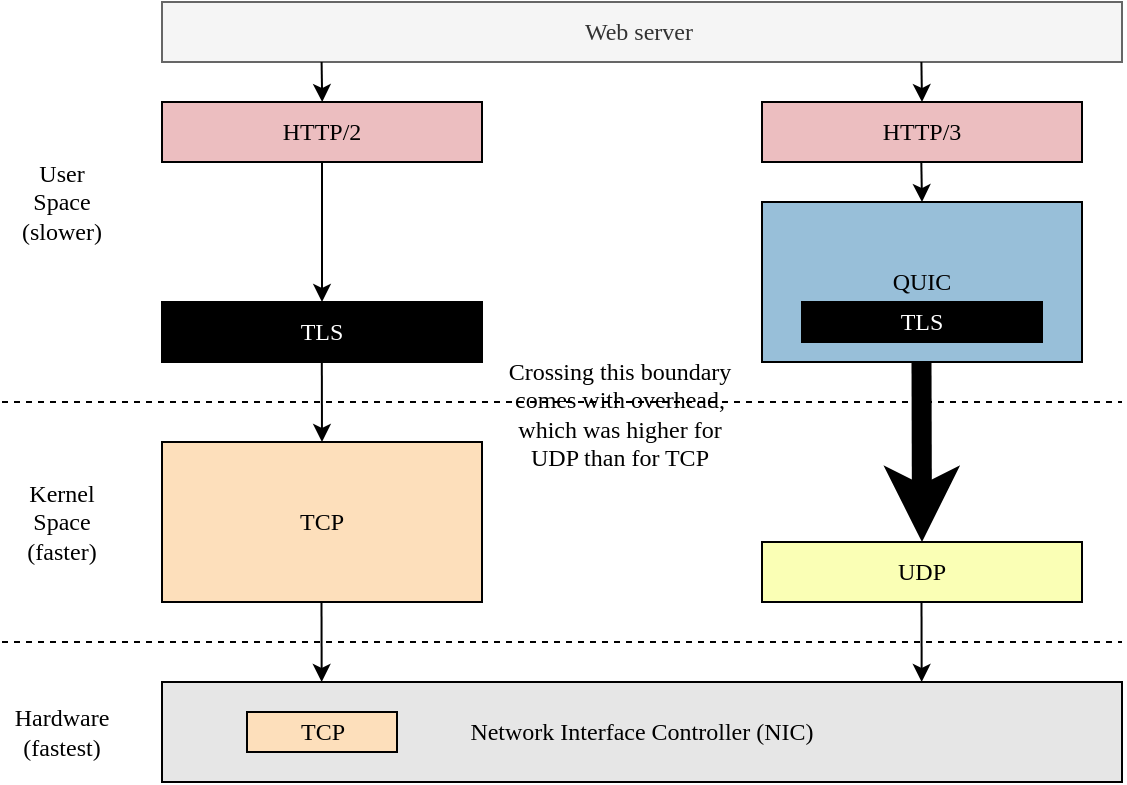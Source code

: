<mxfile version="14.5.1" type="device"><diagram id="TIPdCEbbOcGdSJL9tUH1" name="Page-1"><mxGraphModel dx="818" dy="552" grid="1" gridSize="10" guides="1" tooltips="1" connect="1" arrows="1" fold="1" page="1" pageScale="1" pageWidth="850" pageHeight="1100" math="0" shadow="0"><root><mxCell id="0"/><mxCell id="1" parent="0"/><mxCell id="zhndtMX3DQG9Nzb0Zm2Y-1" value="TLS" style="rounded=0;whiteSpace=wrap;html=1;fontFamily=Myriad Pro Condensed;fontColor=#FFFFFF;fillColor=#000000;" parent="1" vertex="1"><mxGeometry x="160" y="410" width="160" height="30" as="geometry"/></mxCell><mxCell id="zhndtMX3DQG9Nzb0Zm2Y-2" value="Web server&amp;nbsp;" style="rounded=0;whiteSpace=wrap;html=1;fontFamily=Myriad Pro Condensed;fillColor=#f5f5f5;strokeColor=#666666;fontColor=#333333;" parent="1" vertex="1"><mxGeometry x="160" y="260" width="480" height="30" as="geometry"/></mxCell><mxCell id="zhndtMX3DQG9Nzb0Zm2Y-3" value="QUIC" style="rounded=0;whiteSpace=wrap;html=1;fontFamily=Myriad Pro Condensed;fillColor=#98BFD9;" parent="1" vertex="1"><mxGeometry x="460" y="360" width="160" height="80" as="geometry"/></mxCell><mxCell id="zhndtMX3DQG9Nzb0Zm2Y-4" value="TLS" style="rounded=0;whiteSpace=wrap;html=1;fontFamily=Myriad Pro Condensed;fillColor=#000000;fontColor=#FFFFFF;" parent="1" vertex="1"><mxGeometry x="480" y="410" width="120" height="20" as="geometry"/></mxCell><mxCell id="zhndtMX3DQG9Nzb0Zm2Y-5" value="" style="endArrow=none;dashed=1;html=1;" parent="1" edge="1"><mxGeometry width="50" height="50" relative="1" as="geometry"><mxPoint x="80" y="460" as="sourcePoint"/><mxPoint x="640" y="460" as="targetPoint"/></mxGeometry></mxCell><mxCell id="zhndtMX3DQG9Nzb0Zm2Y-6" value="Network Interface Controller (NIC)" style="rounded=0;whiteSpace=wrap;html=1;fontFamily=Myriad Pro Condensed;fillColor=#E6E6E6;" parent="1" vertex="1"><mxGeometry x="160" y="600" width="480" height="50" as="geometry"/></mxCell><mxCell id="zhndtMX3DQG9Nzb0Zm2Y-7" value="TCP" style="rounded=0;whiteSpace=wrap;html=1;fontFamily=Myriad Pro Condensed;fillColor=#FDDFBB;" parent="1" vertex="1"><mxGeometry x="160" y="480" width="160" height="80" as="geometry"/></mxCell><mxCell id="zhndtMX3DQG9Nzb0Zm2Y-8" value="UDP" style="rounded=0;whiteSpace=wrap;html=1;fontFamily=Myriad Pro Condensed;fillColor=#FAFFB5;" parent="1" vertex="1"><mxGeometry x="460" y="530" width="160" height="30" as="geometry"/></mxCell><mxCell id="zhndtMX3DQG9Nzb0Zm2Y-9" value="" style="endArrow=classic;html=1;entryX=0.5;entryY=0;entryDx=0;entryDy=0;exitX=0.5;exitY=1;exitDx=0;exitDy=0;fontFamily=Myriad Pro Condensed;" parent="1" source="zhndtMX3DQG9Nzb0Zm2Y-18" target="zhndtMX3DQG9Nzb0Zm2Y-1" edge="1"><mxGeometry width="50" height="50" relative="1" as="geometry"><mxPoint x="240" y="360" as="sourcePoint"/><mxPoint x="450" y="470" as="targetPoint"/></mxGeometry></mxCell><mxCell id="zhndtMX3DQG9Nzb0Zm2Y-10" value="" style="endArrow=classic;html=1;exitX=0.167;exitY=0.967;exitDx=0;exitDy=0;exitPerimeter=0;fontFamily=Myriad Pro Condensed;" parent="1" edge="1"><mxGeometry width="50" height="50" relative="1" as="geometry"><mxPoint x="539.66" y="340" as="sourcePoint"/><mxPoint x="540" y="360" as="targetPoint"/></mxGeometry></mxCell><mxCell id="zhndtMX3DQG9Nzb0Zm2Y-11" value="" style="endArrow=classic;html=1;exitX=0.167;exitY=0.967;exitDx=0;exitDy=0;exitPerimeter=0;strokeWidth=10;entryX=0.5;entryY=0;entryDx=0;entryDy=0;fontFamily=Myriad Pro Condensed;" parent="1" target="zhndtMX3DQG9Nzb0Zm2Y-8" edge="1"><mxGeometry width="50" height="50" relative="1" as="geometry"><mxPoint x="539.75" y="440" as="sourcePoint"/><mxPoint x="540.09" y="470" as="targetPoint"/></mxGeometry></mxCell><mxCell id="zhndtMX3DQG9Nzb0Zm2Y-12" value="" style="endArrow=classic;html=1;exitX=0.167;exitY=0.967;exitDx=0;exitDy=0;exitPerimeter=0;fontFamily=Myriad Pro Condensed;" parent="1" edge="1"><mxGeometry width="50" height="50" relative="1" as="geometry"><mxPoint x="239.91" y="440" as="sourcePoint"/><mxPoint x="240" y="480" as="targetPoint"/></mxGeometry></mxCell><mxCell id="zhndtMX3DQG9Nzb0Zm2Y-13" value="" style="endArrow=classic;html=1;exitX=0.167;exitY=0.967;exitDx=0;exitDy=0;exitPerimeter=0;fontFamily=Myriad Pro Condensed;" parent="1" edge="1"><mxGeometry width="50" height="50" relative="1" as="geometry"><mxPoint x="239.75" y="560" as="sourcePoint"/><mxPoint x="239.84" y="600" as="targetPoint"/></mxGeometry></mxCell><mxCell id="zhndtMX3DQG9Nzb0Zm2Y-14" value="" style="endArrow=classic;html=1;exitX=0.167;exitY=0.967;exitDx=0;exitDy=0;exitPerimeter=0;fontFamily=Myriad Pro Condensed;" parent="1" edge="1"><mxGeometry width="50" height="50" relative="1" as="geometry"><mxPoint x="539.75" y="560" as="sourcePoint"/><mxPoint x="539.84" y="600" as="targetPoint"/></mxGeometry></mxCell><mxCell id="zhndtMX3DQG9Nzb0Zm2Y-15" value="User&lt;br&gt;Space&lt;br&gt;(slower)" style="text;html=1;strokeColor=none;fillColor=none;align=center;verticalAlign=middle;whiteSpace=wrap;rounded=0;fontFamily=Myriad Pro Condensed;" parent="1" vertex="1"><mxGeometry x="90" y="260" width="40" height="200" as="geometry"/></mxCell><mxCell id="zhndtMX3DQG9Nzb0Zm2Y-16" value="Kernel Space&lt;br&gt;(faster)" style="text;html=1;strokeColor=none;fillColor=none;align=center;verticalAlign=middle;whiteSpace=wrap;rounded=0;fontFamily=Myriad Pro Condensed;" parent="1" vertex="1"><mxGeometry x="90" y="460" width="40" height="120" as="geometry"/></mxCell><mxCell id="zhndtMX3DQG9Nzb0Zm2Y-17" value="Crossing this boundary comes with overhead, which was higher for UDP than for TCP" style="text;html=1;strokeColor=none;fillColor=none;align=center;verticalAlign=middle;whiteSpace=wrap;rounded=0;fontFamily=Myriad Pro Condensed;" parent="1" vertex="1"><mxGeometry x="330" y="436" width="118" height="60" as="geometry"/></mxCell><mxCell id="zhndtMX3DQG9Nzb0Zm2Y-18" value="HTTP/2" style="rounded=0;whiteSpace=wrap;html=1;fontFamily=Myriad Pro Condensed;fillColor=#ECBEC0;" parent="1" vertex="1"><mxGeometry x="160" y="310" width="160" height="30" as="geometry"/></mxCell><mxCell id="zhndtMX3DQG9Nzb0Zm2Y-19" value="HTTP/3" style="rounded=0;whiteSpace=wrap;html=1;fontFamily=Myriad Pro Condensed;fillColor=#ECBEC0;" parent="1" vertex="1"><mxGeometry x="460" y="310" width="160" height="30" as="geometry"/></mxCell><mxCell id="zhndtMX3DQG9Nzb0Zm2Y-20" value="" style="endArrow=classic;html=1;fontFamily=Myriad Pro Condensed;" parent="1" edge="1"><mxGeometry width="50" height="50" relative="1" as="geometry"><mxPoint x="239.8" y="290" as="sourcePoint"/><mxPoint x="240.1" y="310" as="targetPoint"/></mxGeometry></mxCell><mxCell id="zhndtMX3DQG9Nzb0Zm2Y-21" value="" style="endArrow=classic;html=1;exitX=0.167;exitY=0.967;exitDx=0;exitDy=0;exitPerimeter=0;fontFamily=Myriad Pro Condensed;" parent="1" edge="1"><mxGeometry width="50" height="50" relative="1" as="geometry"><mxPoint x="539.7" y="290" as="sourcePoint"/><mxPoint x="540" y="310" as="targetPoint"/></mxGeometry></mxCell><mxCell id="zhndtMX3DQG9Nzb0Zm2Y-22" value="TCP" style="rounded=0;whiteSpace=wrap;html=1;fontFamily=Myriad Pro Condensed;fillColor=#FDDFBB;" parent="1" vertex="1"><mxGeometry x="202.5" y="615" width="75" height="20" as="geometry"/></mxCell><mxCell id="_OC72nRHc300B_KHk3rL-1" value="" style="endArrow=none;dashed=1;html=1;" edge="1" parent="1"><mxGeometry width="50" height="50" relative="1" as="geometry"><mxPoint x="80" y="580" as="sourcePoint"/><mxPoint x="640" y="580" as="targetPoint"/></mxGeometry></mxCell><mxCell id="_OC72nRHc300B_KHk3rL-2" value="Hardware (fastest)" style="text;html=1;strokeColor=none;fillColor=none;align=center;verticalAlign=middle;whiteSpace=wrap;rounded=0;fontFamily=Myriad Pro Condensed;" vertex="1" parent="1"><mxGeometry x="90" y="600" width="40" height="50" as="geometry"/></mxCell></root></mxGraphModel></diagram></mxfile>